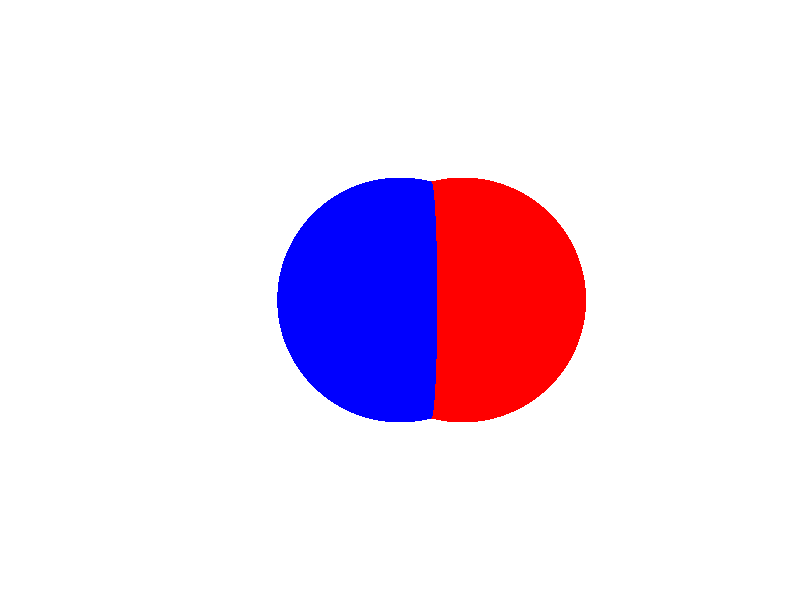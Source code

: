 // CSG!

background { 
	rgb <1,1,1>
}

#declare FrontCameraPos= <0,0,-10>;
#declare SideCameraPos= <5,0,0>;

camera{
	location FrontCameraPos
	look_at <0,0,0>
}

light_source{
	<2,5,-2>
	rgb <1,1,1>
}

#declare Ball=sphere{
	<0,0,0>
	2
}

#declare SolidBlue=texture{
	pigment {
		rgbf<0,0,1,.7>//f stands for filter, changes transparency
	}
};

#declare SolidRed=texture{
	pigment {
		rgbf<1,0,0,.3>
	}
};

object{
	Ball
	texture { SolidBlue}
}

object{
	Ball
	translate <1,0,0>
	texture { SolidRed }
}

	
//four types of Constructive Solid Geometry!

//union combines the two, basically for # declaring things
	
 //merge for see-through objects, combines things into a single outside unit
	
//intersection creates the connected bits

//difference subtracts one oject from the other
	
	
	
	
	